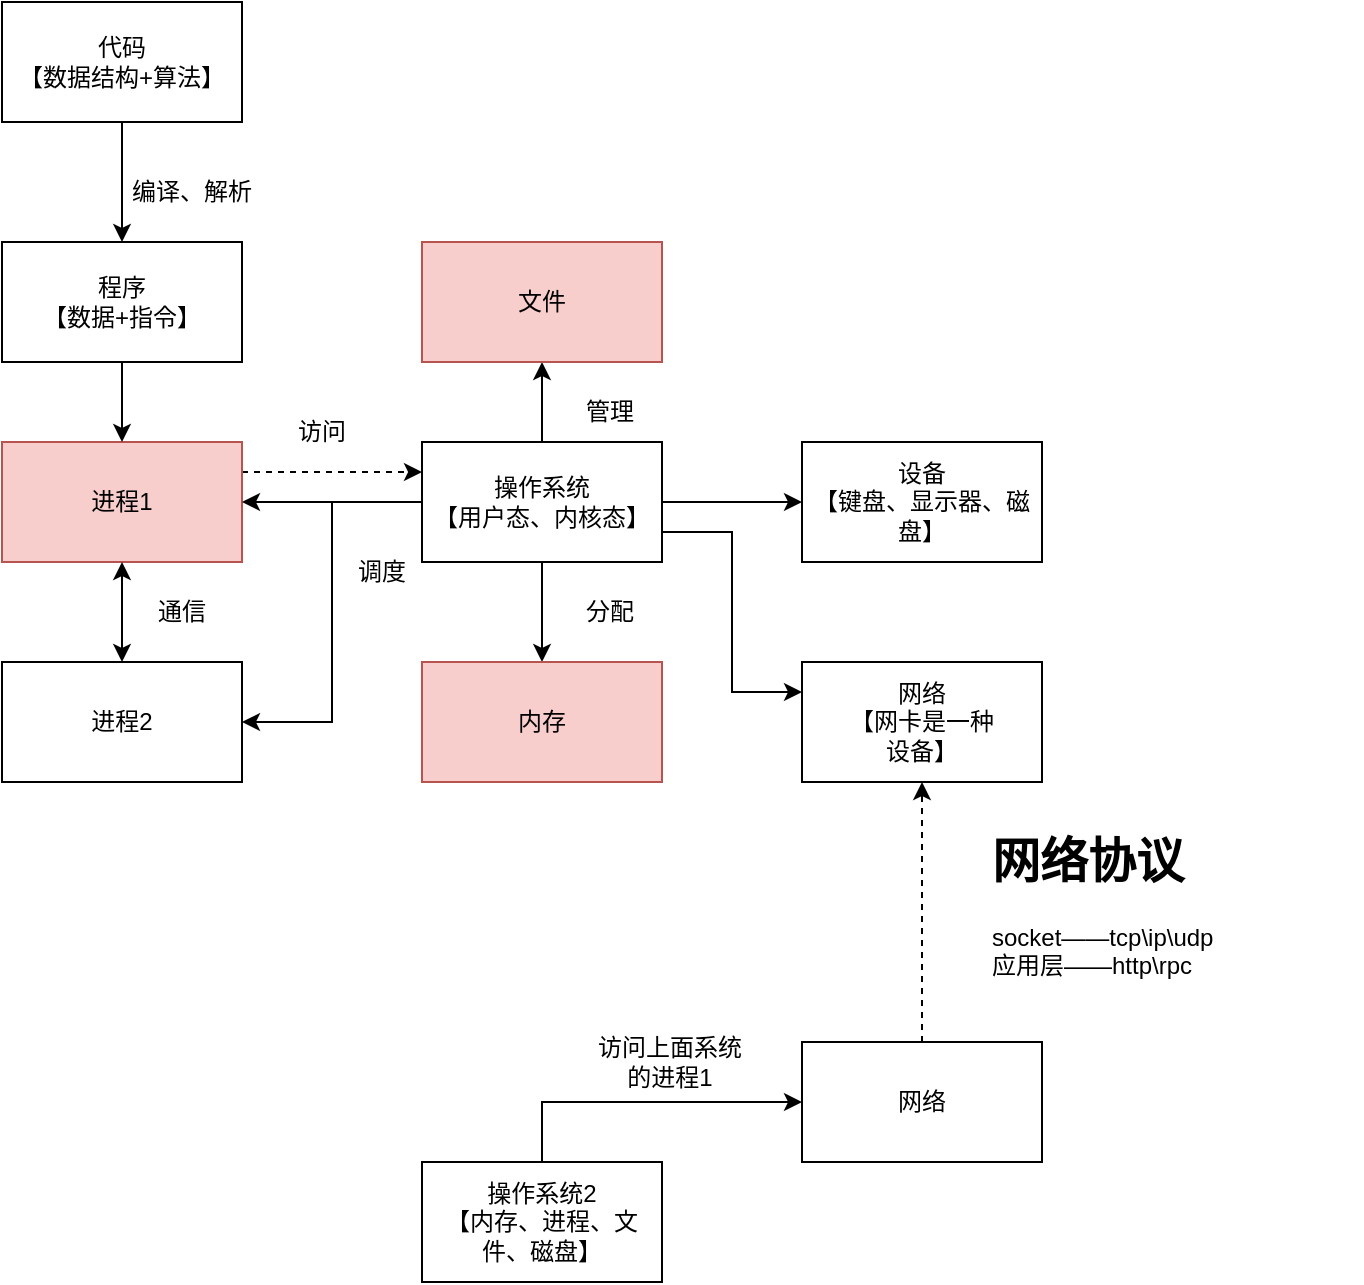 <mxfile>
    <diagram name="第 1 页" id="8bNZz8L6aynV-GFqRyhN">
        <mxGraphModel dx="1172" dy="1961" grid="1" gridSize="10" guides="1" tooltips="1" connect="1" arrows="1" fold="1" page="1" pageScale="1" pageWidth="827" pageHeight="1169" math="0" shadow="0">
            <root>
                <mxCell id="0"/>
                <mxCell id="1" parent="0"/>
                <mxCell id="PkBwrlHCXsC8GzPORymp-33" style="edgeStyle=orthogonalEdgeStyle;rounded=0;orthogonalLoop=1;jettySize=auto;html=1;exitX=1;exitY=0.25;exitDx=0;exitDy=0;entryX=0;entryY=0.25;entryDx=0;entryDy=0;dashed=1;" parent="1" source="PkBwrlHCXsC8GzPORymp-1" target="PkBwrlHCXsC8GzPORymp-9" edge="1">
                    <mxGeometry relative="1" as="geometry"/>
                </mxCell>
                <mxCell id="PkBwrlHCXsC8GzPORymp-1" value="进程1" style="rounded=0;whiteSpace=wrap;html=1;fillColor=#f8cecc;strokeColor=#b85450;" parent="1" vertex="1">
                    <mxGeometry x="80" y="-900" width="120" height="60" as="geometry"/>
                </mxCell>
                <mxCell id="PkBwrlHCXsC8GzPORymp-8" style="edgeStyle=orthogonalEdgeStyle;rounded=0;orthogonalLoop=1;jettySize=auto;html=1;exitX=0.5;exitY=1;exitDx=0;exitDy=0;entryX=0.5;entryY=0;entryDx=0;entryDy=0;" parent="1" source="PkBwrlHCXsC8GzPORymp-3" target="PkBwrlHCXsC8GzPORymp-1" edge="1">
                    <mxGeometry relative="1" as="geometry"/>
                </mxCell>
                <mxCell id="PkBwrlHCXsC8GzPORymp-3" value="程序&lt;br&gt;【数据+指令】" style="rounded=0;whiteSpace=wrap;html=1;" parent="1" vertex="1">
                    <mxGeometry x="80" y="-1000" width="120" height="60" as="geometry"/>
                </mxCell>
                <mxCell id="PkBwrlHCXsC8GzPORymp-11" style="edgeStyle=orthogonalEdgeStyle;rounded=0;orthogonalLoop=1;jettySize=auto;html=1;exitX=0.5;exitY=1;exitDx=0;exitDy=0;entryX=0.5;entryY=0;entryDx=0;entryDy=0;" parent="1" source="PkBwrlHCXsC8GzPORymp-4" target="PkBwrlHCXsC8GzPORymp-3" edge="1">
                    <mxGeometry relative="1" as="geometry"/>
                </mxCell>
                <mxCell id="PkBwrlHCXsC8GzPORymp-4" value="代码&lt;br&gt;【数据结构+算法】" style="rounded=0;whiteSpace=wrap;html=1;" parent="1" vertex="1">
                    <mxGeometry x="80" y="-1120" width="120" height="60" as="geometry"/>
                </mxCell>
                <mxCell id="PkBwrlHCXsC8GzPORymp-6" value="编译、解析" style="text;html=1;strokeColor=none;fillColor=none;align=center;verticalAlign=middle;whiteSpace=wrap;rounded=0;" parent="1" vertex="1">
                    <mxGeometry x="130" y="-1040" width="90" height="30" as="geometry"/>
                </mxCell>
                <mxCell id="PkBwrlHCXsC8GzPORymp-10" style="edgeStyle=orthogonalEdgeStyle;rounded=0;orthogonalLoop=1;jettySize=auto;html=1;entryX=1;entryY=0.5;entryDx=0;entryDy=0;" parent="1" source="PkBwrlHCXsC8GzPORymp-9" target="PkBwrlHCXsC8GzPORymp-1" edge="1">
                    <mxGeometry relative="1" as="geometry"/>
                </mxCell>
                <mxCell id="PkBwrlHCXsC8GzPORymp-25" value="" style="edgeStyle=orthogonalEdgeStyle;rounded=0;orthogonalLoop=1;jettySize=auto;html=1;" parent="1" source="PkBwrlHCXsC8GzPORymp-9" target="PkBwrlHCXsC8GzPORymp-20" edge="1">
                    <mxGeometry relative="1" as="geometry"/>
                </mxCell>
                <mxCell id="PkBwrlHCXsC8GzPORymp-30" style="edgeStyle=orthogonalEdgeStyle;rounded=0;orthogonalLoop=1;jettySize=auto;html=1;exitX=0.5;exitY=1;exitDx=0;exitDy=0;entryX=0.5;entryY=0;entryDx=0;entryDy=0;" parent="1" source="PkBwrlHCXsC8GzPORymp-9" target="PkBwrlHCXsC8GzPORymp-13" edge="1">
                    <mxGeometry relative="1" as="geometry"/>
                </mxCell>
                <mxCell id="PkBwrlHCXsC8GzPORymp-32" style="edgeStyle=orthogonalEdgeStyle;rounded=0;orthogonalLoop=1;jettySize=auto;html=1;exitX=1;exitY=0.5;exitDx=0;exitDy=0;" parent="1" source="PkBwrlHCXsC8GzPORymp-9" target="PkBwrlHCXsC8GzPORymp-31" edge="1">
                    <mxGeometry relative="1" as="geometry"/>
                </mxCell>
                <mxCell id="PkBwrlHCXsC8GzPORymp-48" style="edgeStyle=orthogonalEdgeStyle;rounded=0;orthogonalLoop=1;jettySize=auto;html=1;exitX=0;exitY=0.5;exitDx=0;exitDy=0;entryX=1;entryY=0.5;entryDx=0;entryDy=0;" parent="1" source="PkBwrlHCXsC8GzPORymp-9" target="PkBwrlHCXsC8GzPORymp-39" edge="1">
                    <mxGeometry relative="1" as="geometry"/>
                </mxCell>
                <mxCell id="PkBwrlHCXsC8GzPORymp-58" style="edgeStyle=orthogonalEdgeStyle;rounded=0;orthogonalLoop=1;jettySize=auto;html=1;exitX=1;exitY=0.75;exitDx=0;exitDy=0;entryX=0;entryY=0.25;entryDx=0;entryDy=0;" parent="1" source="PkBwrlHCXsC8GzPORymp-9" target="PkBwrlHCXsC8GzPORymp-35" edge="1">
                    <mxGeometry relative="1" as="geometry"/>
                </mxCell>
                <mxCell id="PkBwrlHCXsC8GzPORymp-9" value="操作系统&lt;br&gt;【用户态、内核态】" style="rounded=0;whiteSpace=wrap;html=1;" parent="1" vertex="1">
                    <mxGeometry x="290" y="-900" width="120" height="60" as="geometry"/>
                </mxCell>
                <mxCell id="PkBwrlHCXsC8GzPORymp-12" value="调度" style="text;html=1;strokeColor=none;fillColor=none;align=center;verticalAlign=middle;whiteSpace=wrap;rounded=0;" parent="1" vertex="1">
                    <mxGeometry x="240" y="-850" width="60" height="30" as="geometry"/>
                </mxCell>
                <mxCell id="PkBwrlHCXsC8GzPORymp-13" value="内存" style="rounded=0;whiteSpace=wrap;html=1;fillColor=#f8cecc;strokeColor=#b85450;" parent="1" vertex="1">
                    <mxGeometry x="290" y="-790" width="120" height="60" as="geometry"/>
                </mxCell>
                <mxCell id="PkBwrlHCXsC8GzPORymp-19" value="分配" style="text;html=1;strokeColor=none;fillColor=none;align=center;verticalAlign=middle;whiteSpace=wrap;rounded=0;" parent="1" vertex="1">
                    <mxGeometry x="354" y="-830" width="60" height="30" as="geometry"/>
                </mxCell>
                <mxCell id="PkBwrlHCXsC8GzPORymp-20" value="文件" style="rounded=0;whiteSpace=wrap;html=1;fillColor=#f8cecc;strokeColor=#b85450;" parent="1" vertex="1">
                    <mxGeometry x="290" y="-1000" width="120" height="60" as="geometry"/>
                </mxCell>
                <mxCell id="PkBwrlHCXsC8GzPORymp-26" value="管理" style="text;html=1;strokeColor=none;fillColor=none;align=center;verticalAlign=middle;whiteSpace=wrap;rounded=0;" parent="1" vertex="1">
                    <mxGeometry x="354" y="-930" width="60" height="30" as="geometry"/>
                </mxCell>
                <mxCell id="PkBwrlHCXsC8GzPORymp-31" value="设备&lt;br&gt;【键盘、显示器、磁盘】" style="rounded=0;whiteSpace=wrap;html=1;" parent="1" vertex="1">
                    <mxGeometry x="480" y="-900" width="120" height="60" as="geometry"/>
                </mxCell>
                <mxCell id="PkBwrlHCXsC8GzPORymp-34" value="访问" style="text;html=1;strokeColor=none;fillColor=none;align=center;verticalAlign=middle;whiteSpace=wrap;rounded=0;" parent="1" vertex="1">
                    <mxGeometry x="210" y="-920" width="60" height="30" as="geometry"/>
                </mxCell>
                <mxCell id="PkBwrlHCXsC8GzPORymp-35" value="网络&lt;br&gt;【网卡是一种&lt;br&gt;设备】" style="rounded=0;whiteSpace=wrap;html=1;" parent="1" vertex="1">
                    <mxGeometry x="480" y="-790" width="120" height="60" as="geometry"/>
                </mxCell>
                <mxCell id="PkBwrlHCXsC8GzPORymp-39" value="进程2" style="rounded=0;whiteSpace=wrap;html=1;" parent="1" vertex="1">
                    <mxGeometry x="80" y="-790" width="120" height="60" as="geometry"/>
                </mxCell>
                <mxCell id="PkBwrlHCXsC8GzPORymp-43" value="通信" style="text;html=1;strokeColor=none;fillColor=none;align=center;verticalAlign=middle;whiteSpace=wrap;rounded=0;" parent="1" vertex="1">
                    <mxGeometry x="140" y="-830" width="60" height="30" as="geometry"/>
                </mxCell>
                <mxCell id="PkBwrlHCXsC8GzPORymp-46" value="" style="endArrow=classic;startArrow=classic;html=1;rounded=0;entryX=0.5;entryY=1;entryDx=0;entryDy=0;exitX=0.5;exitY=0;exitDx=0;exitDy=0;" parent="1" source="PkBwrlHCXsC8GzPORymp-39" target="PkBwrlHCXsC8GzPORymp-1" edge="1">
                    <mxGeometry width="50" height="50" relative="1" as="geometry">
                        <mxPoint x="390" y="-850" as="sourcePoint"/>
                        <mxPoint x="440" y="-900" as="targetPoint"/>
                    </mxGeometry>
                </mxCell>
                <mxCell id="PkBwrlHCXsC8GzPORymp-54" style="edgeStyle=orthogonalEdgeStyle;rounded=0;orthogonalLoop=1;jettySize=auto;html=1;exitX=0.5;exitY=0;exitDx=0;exitDy=0;entryX=0;entryY=0.5;entryDx=0;entryDy=0;" parent="1" source="PkBwrlHCXsC8GzPORymp-52" target="PkBwrlHCXsC8GzPORymp-53" edge="1">
                    <mxGeometry relative="1" as="geometry"/>
                </mxCell>
                <mxCell id="PkBwrlHCXsC8GzPORymp-52" value="操作系统2&lt;br&gt;【内存、进程、文件、磁盘】" style="rounded=0;whiteSpace=wrap;html=1;" parent="1" vertex="1">
                    <mxGeometry x="290" y="-540" width="120" height="60" as="geometry"/>
                </mxCell>
                <mxCell id="PkBwrlHCXsC8GzPORymp-59" style="edgeStyle=orthogonalEdgeStyle;rounded=0;orthogonalLoop=1;jettySize=auto;html=1;exitX=0.5;exitY=0;exitDx=0;exitDy=0;entryX=0.5;entryY=1;entryDx=0;entryDy=0;dashed=1;" parent="1" source="PkBwrlHCXsC8GzPORymp-53" target="PkBwrlHCXsC8GzPORymp-35" edge="1">
                    <mxGeometry relative="1" as="geometry"/>
                </mxCell>
                <mxCell id="PkBwrlHCXsC8GzPORymp-53" value="网络&lt;br&gt;" style="rounded=0;whiteSpace=wrap;html=1;" parent="1" vertex="1">
                    <mxGeometry x="480" y="-600" width="120" height="60" as="geometry"/>
                </mxCell>
                <mxCell id="PkBwrlHCXsC8GzPORymp-57" value="&lt;h1&gt;网络协议&lt;/h1&gt;&lt;div&gt;socket——tcp\ip\udp&lt;br&gt;&lt;/div&gt;&lt;div&gt;应用层——http\rpc&lt;/div&gt;" style="text;html=1;spacing=5;spacingTop=-20;whiteSpace=wrap;overflow=hidden;rounded=0;" parent="1" vertex="1">
                    <mxGeometry x="570" y="-710" width="190" height="100" as="geometry"/>
                </mxCell>
                <mxCell id="PkBwrlHCXsC8GzPORymp-60" value="访问上面系统的进程1" style="text;html=1;strokeColor=none;fillColor=none;align=center;verticalAlign=middle;whiteSpace=wrap;rounded=0;" parent="1" vertex="1">
                    <mxGeometry x="374" y="-610" width="80" height="40" as="geometry"/>
                </mxCell>
            </root>
        </mxGraphModel>
    </diagram>
</mxfile>